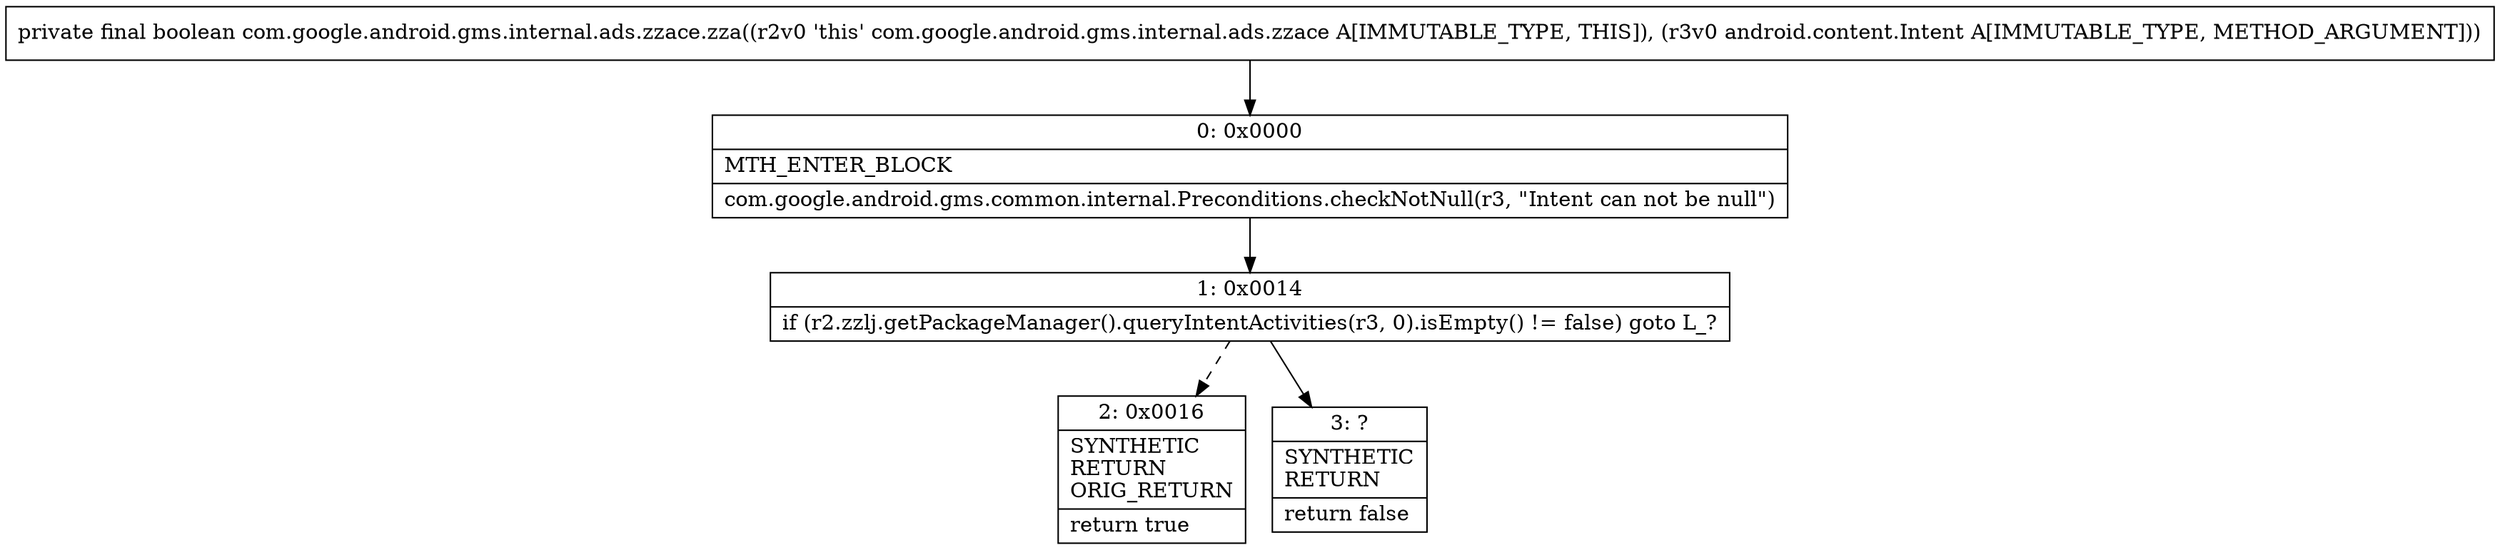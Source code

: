 digraph "CFG forcom.google.android.gms.internal.ads.zzace.zza(Landroid\/content\/Intent;)Z" {
Node_0 [shape=record,label="{0\:\ 0x0000|MTH_ENTER_BLOCK\l|com.google.android.gms.common.internal.Preconditions.checkNotNull(r3, \"Intent can not be null\")\l}"];
Node_1 [shape=record,label="{1\:\ 0x0014|if (r2.zzlj.getPackageManager().queryIntentActivities(r3, 0).isEmpty() != false) goto L_?\l}"];
Node_2 [shape=record,label="{2\:\ 0x0016|SYNTHETIC\lRETURN\lORIG_RETURN\l|return true\l}"];
Node_3 [shape=record,label="{3\:\ ?|SYNTHETIC\lRETURN\l|return false\l}"];
MethodNode[shape=record,label="{private final boolean com.google.android.gms.internal.ads.zzace.zza((r2v0 'this' com.google.android.gms.internal.ads.zzace A[IMMUTABLE_TYPE, THIS]), (r3v0 android.content.Intent A[IMMUTABLE_TYPE, METHOD_ARGUMENT])) }"];
MethodNode -> Node_0;
Node_0 -> Node_1;
Node_1 -> Node_2[style=dashed];
Node_1 -> Node_3;
}

